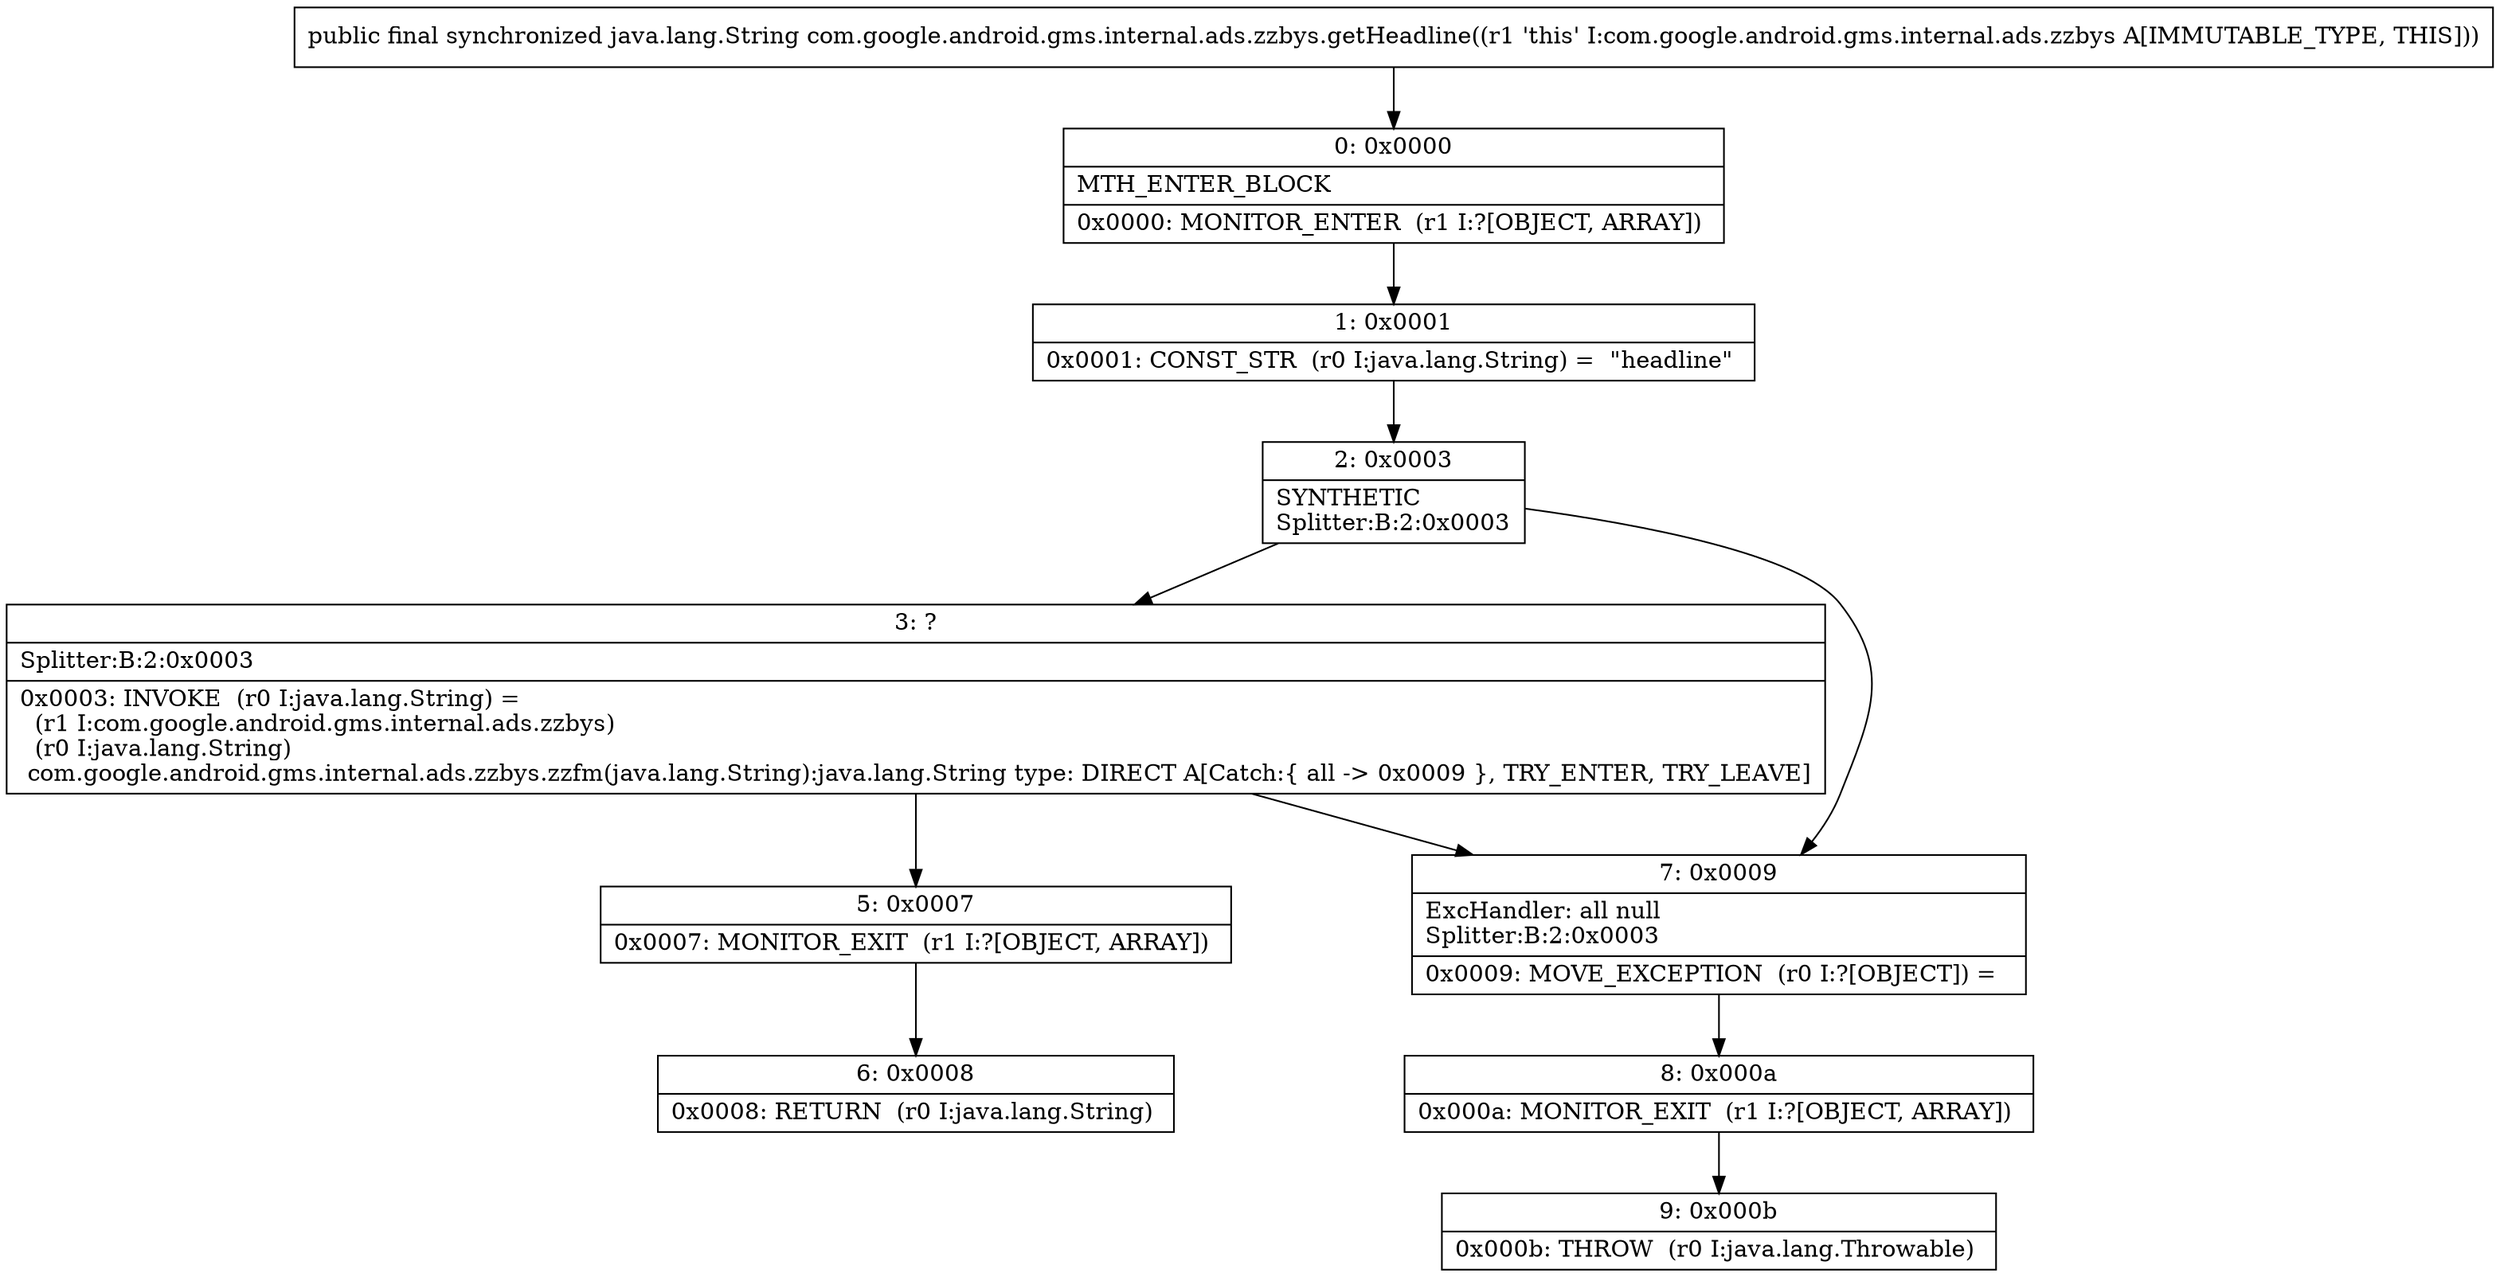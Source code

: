 digraph "CFG forcom.google.android.gms.internal.ads.zzbys.getHeadline()Ljava\/lang\/String;" {
Node_0 [shape=record,label="{0\:\ 0x0000|MTH_ENTER_BLOCK\l|0x0000: MONITOR_ENTER  (r1 I:?[OBJECT, ARRAY]) \l}"];
Node_1 [shape=record,label="{1\:\ 0x0001|0x0001: CONST_STR  (r0 I:java.lang.String) =  \"headline\" \l}"];
Node_2 [shape=record,label="{2\:\ 0x0003|SYNTHETIC\lSplitter:B:2:0x0003\l}"];
Node_3 [shape=record,label="{3\:\ ?|Splitter:B:2:0x0003\l|0x0003: INVOKE  (r0 I:java.lang.String) = \l  (r1 I:com.google.android.gms.internal.ads.zzbys)\l  (r0 I:java.lang.String)\l com.google.android.gms.internal.ads.zzbys.zzfm(java.lang.String):java.lang.String type: DIRECT A[Catch:\{ all \-\> 0x0009 \}, TRY_ENTER, TRY_LEAVE]\l}"];
Node_5 [shape=record,label="{5\:\ 0x0007|0x0007: MONITOR_EXIT  (r1 I:?[OBJECT, ARRAY]) \l}"];
Node_6 [shape=record,label="{6\:\ 0x0008|0x0008: RETURN  (r0 I:java.lang.String) \l}"];
Node_7 [shape=record,label="{7\:\ 0x0009|ExcHandler: all null\lSplitter:B:2:0x0003\l|0x0009: MOVE_EXCEPTION  (r0 I:?[OBJECT]) =  \l}"];
Node_8 [shape=record,label="{8\:\ 0x000a|0x000a: MONITOR_EXIT  (r1 I:?[OBJECT, ARRAY]) \l}"];
Node_9 [shape=record,label="{9\:\ 0x000b|0x000b: THROW  (r0 I:java.lang.Throwable) \l}"];
MethodNode[shape=record,label="{public final synchronized java.lang.String com.google.android.gms.internal.ads.zzbys.getHeadline((r1 'this' I:com.google.android.gms.internal.ads.zzbys A[IMMUTABLE_TYPE, THIS])) }"];
MethodNode -> Node_0;
Node_0 -> Node_1;
Node_1 -> Node_2;
Node_2 -> Node_3;
Node_2 -> Node_7;
Node_3 -> Node_7;
Node_3 -> Node_5;
Node_5 -> Node_6;
Node_7 -> Node_8;
Node_8 -> Node_9;
}

